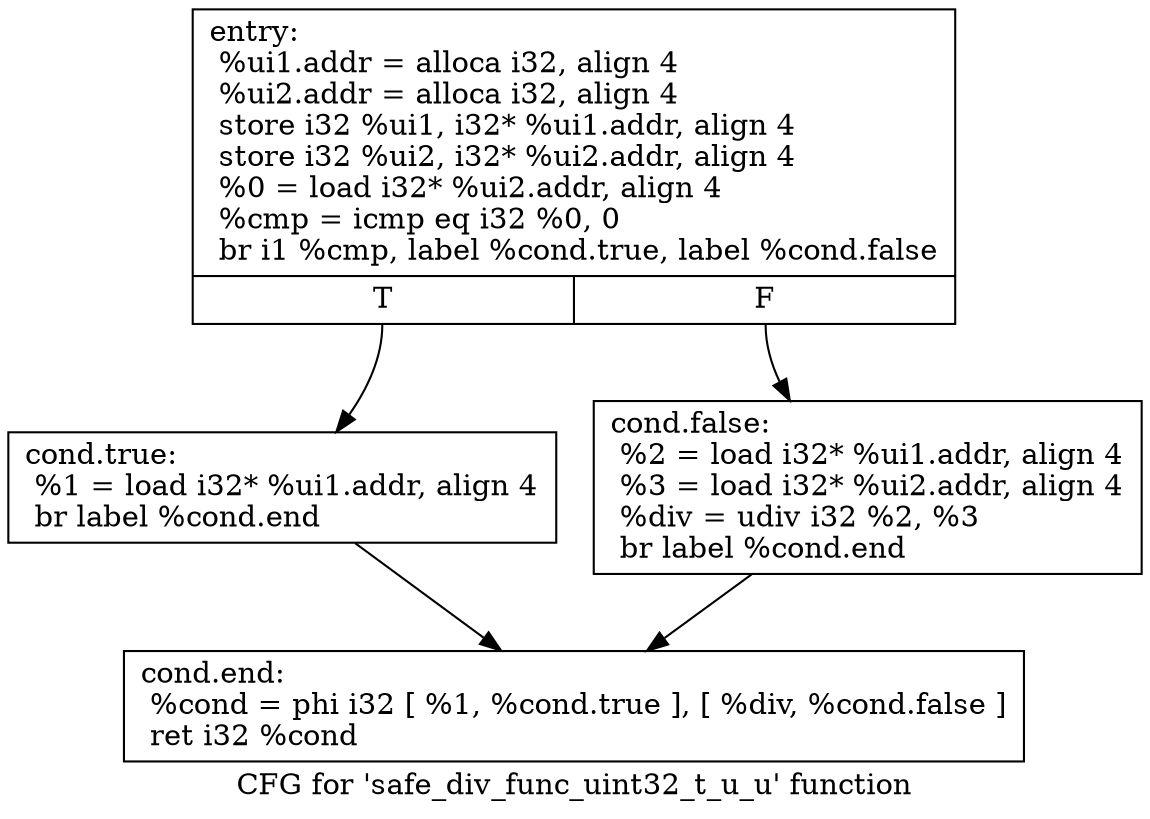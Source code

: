 digraph "CFG for 'safe_div_func_uint32_t_u_u' function" {
	label="CFG for 'safe_div_func_uint32_t_u_u' function";

	Node0xa4425c8 [shape=record,label="{entry:\l  %ui1.addr = alloca i32, align 4\l  %ui2.addr = alloca i32, align 4\l  store i32 %ui1, i32* %ui1.addr, align 4\l  store i32 %ui2, i32* %ui2.addr, align 4\l  %0 = load i32* %ui2.addr, align 4\l  %cmp = icmp eq i32 %0, 0\l  br i1 %cmp, label %cond.true, label %cond.false\l|{<s0>T|<s1>F}}"];
	Node0xa4425c8:s0 -> Node0xa4425f8;
	Node0xa4425c8:s1 -> Node0xa442628;
	Node0xa4425f8 [shape=record,label="{cond.true:                                        \l  %1 = load i32* %ui1.addr, align 4\l  br label %cond.end\l}"];
	Node0xa4425f8 -> Node0xa442658;
	Node0xa442628 [shape=record,label="{cond.false:                                       \l  %2 = load i32* %ui1.addr, align 4\l  %3 = load i32* %ui2.addr, align 4\l  %div = udiv i32 %2, %3\l  br label %cond.end\l}"];
	Node0xa442628 -> Node0xa442658;
	Node0xa442658 [shape=record,label="{cond.end:                                         \l  %cond = phi i32 [ %1, %cond.true ], [ %div, %cond.false ]\l  ret i32 %cond\l}"];
}
